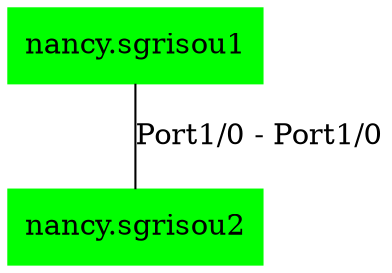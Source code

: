 graph switch1 {
  node [shape=circle, color=lightblue2, style=filled];
  "nancy.sgrisou1" [shape=box, color=green, style=filled];
  "nancy.sgrisou2" [shape=box, color=green, style=filled];

  "nancy.sgrisou1" -- "nancy.sgrisou2" [label="Port1/0 - Port1/0"];
}
